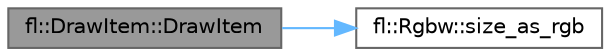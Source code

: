 digraph "fl::DrawItem::DrawItem"
{
 // INTERACTIVE_SVG=YES
 // LATEX_PDF_SIZE
  bgcolor="transparent";
  edge [fontname=Helvetica,fontsize=10,labelfontname=Helvetica,labelfontsize=10];
  node [fontname=Helvetica,fontsize=10,shape=box,height=0.2,width=0.4];
  rankdir="LR";
  Node1 [id="Node000001",label="fl::DrawItem::DrawItem",height=0.2,width=0.4,color="gray40", fillcolor="grey60", style="filled", fontcolor="black",tooltip=" "];
  Node1 -> Node2 [id="edge1_Node000001_Node000002",color="steelblue1",style="solid",tooltip=" "];
  Node2 [id="Node000002",label="fl::Rgbw::size_as_rgb",height=0.2,width=0.4,color="grey40", fillcolor="white", style="filled",URL="$d7/d27/structfl_1_1_rgbw_aae6f455908e529f3e0f4c67cd724281f.html#aae6f455908e529f3e0f4c67cd724281f",tooltip=" "];
}
